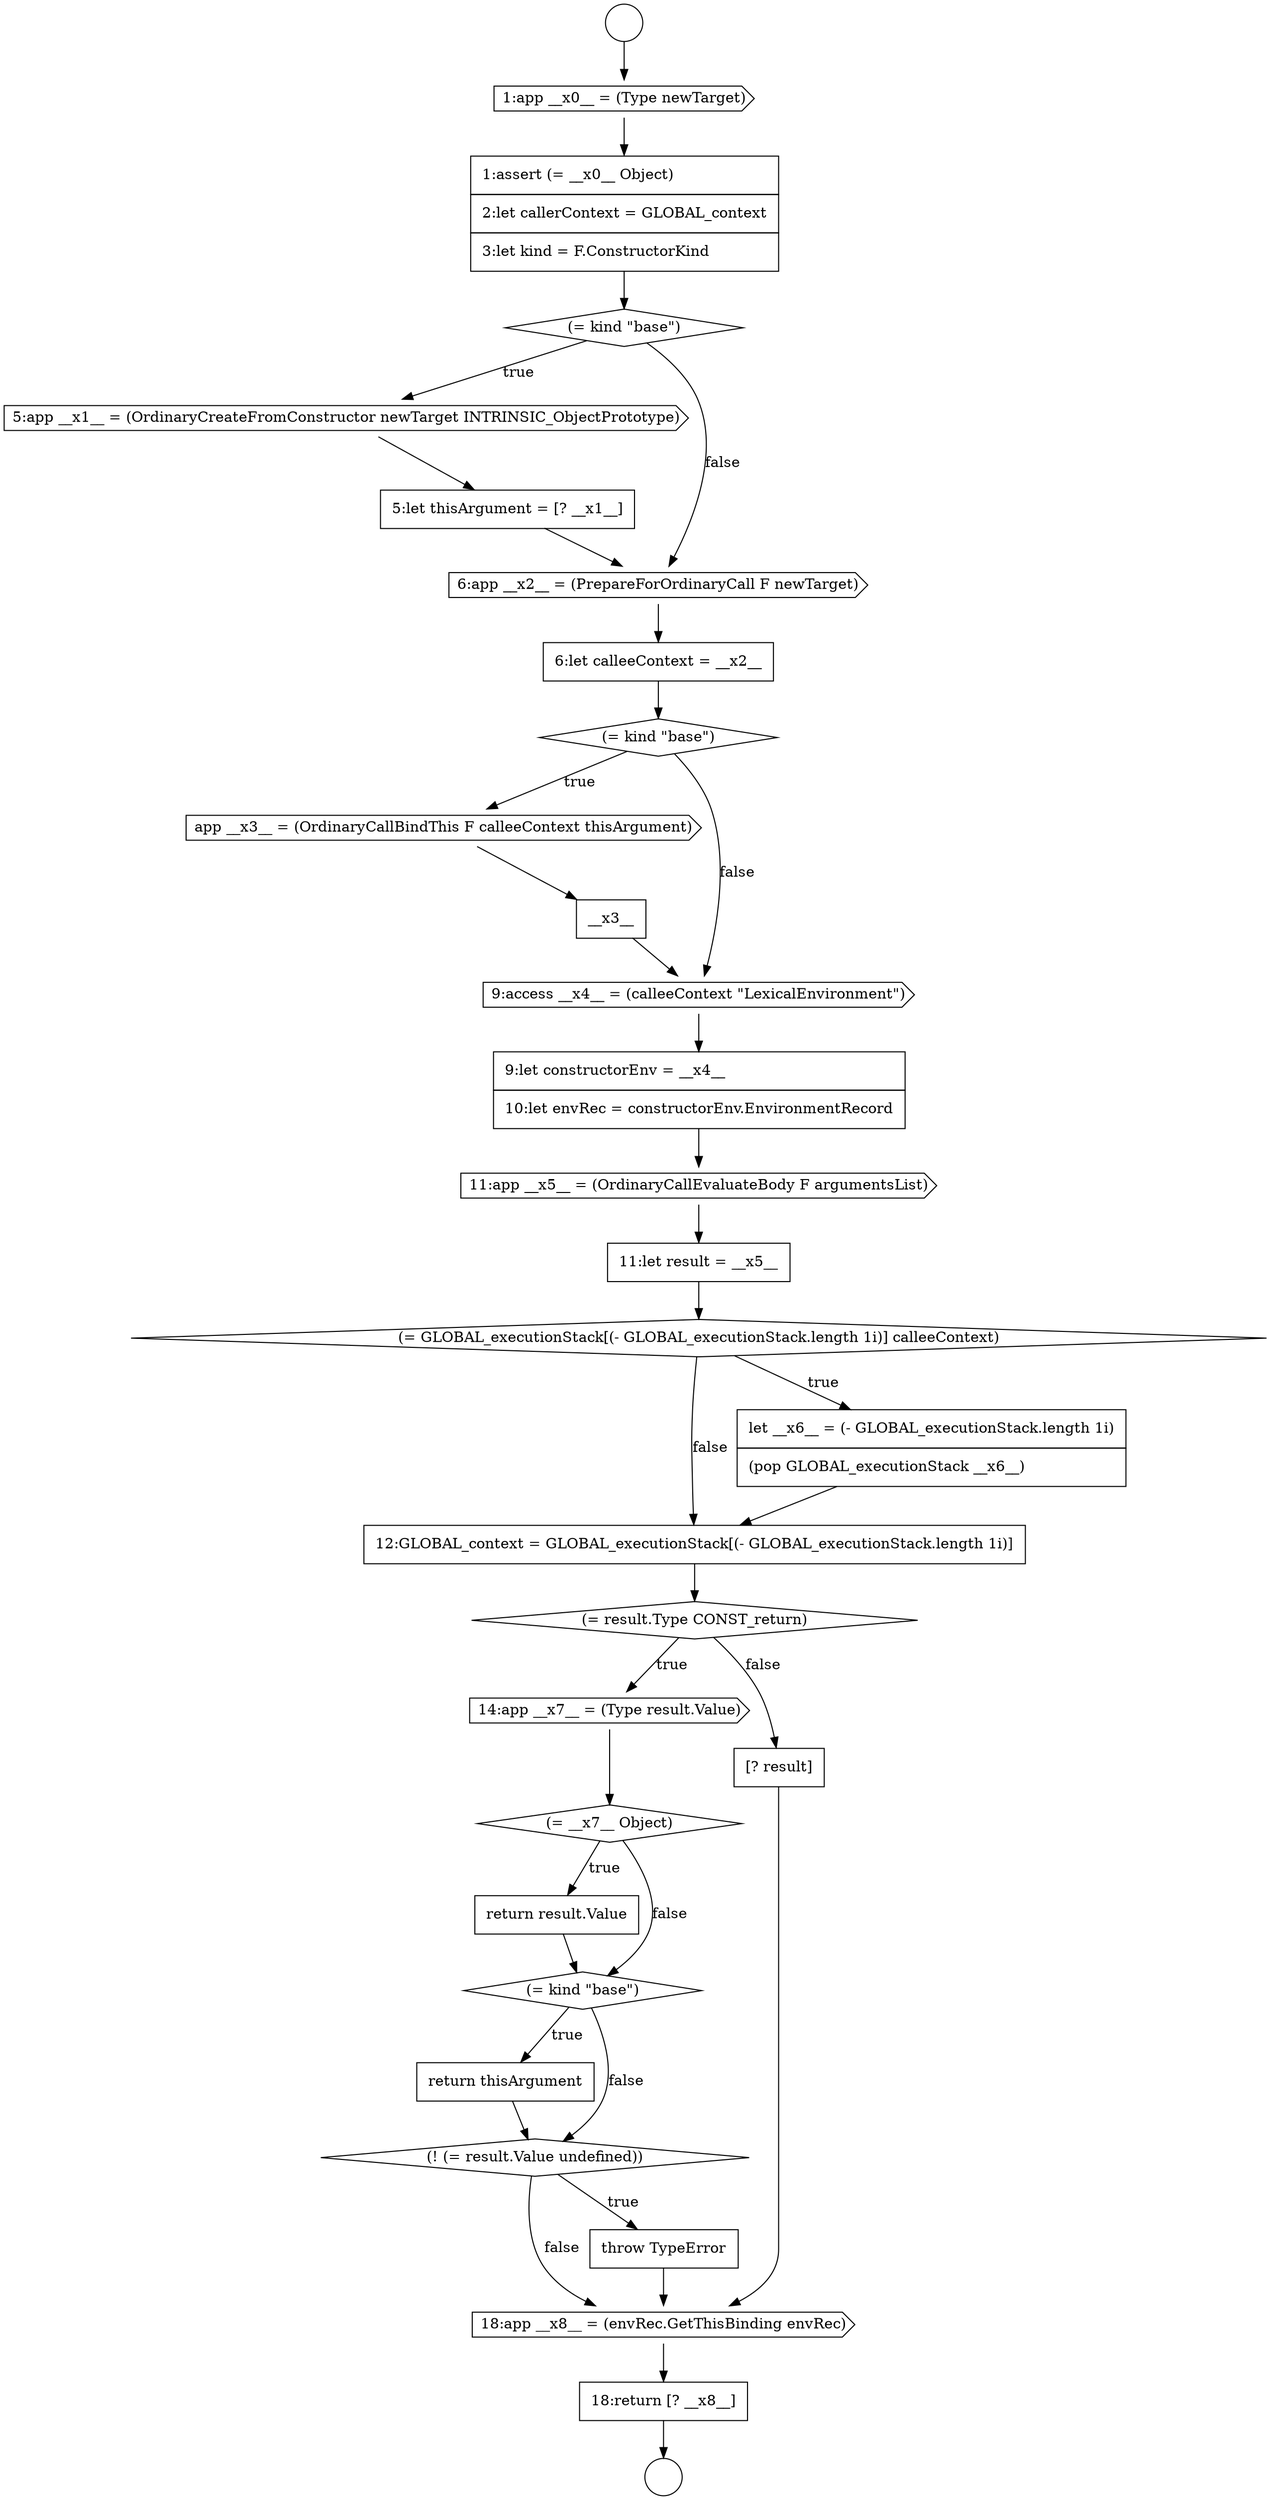 digraph {
  node1855 [shape=cds, label=<<font color="black">18:app __x8__ = (envRec.GetThisBinding envRec)</font>> color="black" fillcolor="white" style=filled]
  node1835 [shape=none, margin=0, label=<<font color="black">
    <table border="0" cellborder="1" cellspacing="0" cellpadding="10">
      <tr><td align="left">6:let calleeContext = __x2__</td></tr>
    </table>
  </font>> color="black" fillcolor="white" style=filled]
  node1832 [shape=cds, label=<<font color="black">5:app __x1__ = (OrdinaryCreateFromConstructor newTarget INTRINSIC_ObjectPrototype)</font>> color="black" fillcolor="white" style=filled]
  node1847 [shape=cds, label=<<font color="black">14:app __x7__ = (Type result.Value)</font>> color="black" fillcolor="white" style=filled]
  node1828 [shape=circle label=" " color="black" fillcolor="white" style=filled]
  node1843 [shape=diamond, label=<<font color="black">(= GLOBAL_executionStack[(- GLOBAL_executionStack.length 1i)] calleeContext)</font>> color="black" fillcolor="white" style=filled]
  node1842 [shape=none, margin=0, label=<<font color="black">
    <table border="0" cellborder="1" cellspacing="0" cellpadding="10">
      <tr><td align="left">11:let result = __x5__</td></tr>
    </table>
  </font>> color="black" fillcolor="white" style=filled]
  node1846 [shape=diamond, label=<<font color="black">(= result.Type CONST_return)</font>> color="black" fillcolor="white" style=filled]
  node1833 [shape=none, margin=0, label=<<font color="black">
    <table border="0" cellborder="1" cellspacing="0" cellpadding="10">
      <tr><td align="left">5:let thisArgument = [? __x1__]</td></tr>
    </table>
  </font>> color="black" fillcolor="white" style=filled]
  node1853 [shape=none, margin=0, label=<<font color="black">
    <table border="0" cellborder="1" cellspacing="0" cellpadding="10">
      <tr><td align="left">throw TypeError</td></tr>
    </table>
  </font>> color="black" fillcolor="white" style=filled]
  node1838 [shape=none, margin=0, label=<<font color="black">
    <table border="0" cellborder="1" cellspacing="0" cellpadding="10">
      <tr><td align="left">__x3__</td></tr>
    </table>
  </font>> color="black" fillcolor="white" style=filled]
  node1841 [shape=cds, label=<<font color="black">11:app __x5__ = (OrdinaryCallEvaluateBody F argumentsList)</font>> color="black" fillcolor="white" style=filled]
  node1845 [shape=none, margin=0, label=<<font color="black">
    <table border="0" cellborder="1" cellspacing="0" cellpadding="10">
      <tr><td align="left">12:GLOBAL_context = GLOBAL_executionStack[(- GLOBAL_executionStack.length 1i)]</td></tr>
    </table>
  </font>> color="black" fillcolor="white" style=filled]
  node1830 [shape=none, margin=0, label=<<font color="black">
    <table border="0" cellborder="1" cellspacing="0" cellpadding="10">
      <tr><td align="left">1:assert (= __x0__ Object)</td></tr>
      <tr><td align="left">2:let callerContext = GLOBAL_context</td></tr>
      <tr><td align="left">3:let kind = F.ConstructorKind</td></tr>
    </table>
  </font>> color="black" fillcolor="white" style=filled]
  node1849 [shape=none, margin=0, label=<<font color="black">
    <table border="0" cellborder="1" cellspacing="0" cellpadding="10">
      <tr><td align="left">return result.Value</td></tr>
    </table>
  </font>> color="black" fillcolor="white" style=filled]
  node1854 [shape=none, margin=0, label=<<font color="black">
    <table border="0" cellborder="1" cellspacing="0" cellpadding="10">
      <tr><td align="left">[? result]</td></tr>
    </table>
  </font>> color="black" fillcolor="white" style=filled]
  node1848 [shape=diamond, label=<<font color="black">(= __x7__ Object)</font>> color="black" fillcolor="white" style=filled]
  node1840 [shape=none, margin=0, label=<<font color="black">
    <table border="0" cellborder="1" cellspacing="0" cellpadding="10">
      <tr><td align="left">9:let constructorEnv = __x4__</td></tr>
      <tr><td align="left">10:let envRec = constructorEnv.EnvironmentRecord</td></tr>
    </table>
  </font>> color="black" fillcolor="white" style=filled]
  node1850 [shape=diamond, label=<<font color="black">(= kind &quot;base&quot;)</font>> color="black" fillcolor="white" style=filled]
  node1837 [shape=cds, label=<<font color="black">app __x3__ = (OrdinaryCallBindThis F calleeContext thisArgument)</font>> color="black" fillcolor="white" style=filled]
  node1836 [shape=diamond, label=<<font color="black">(= kind &quot;base&quot;)</font>> color="black" fillcolor="white" style=filled]
  node1851 [shape=none, margin=0, label=<<font color="black">
    <table border="0" cellborder="1" cellspacing="0" cellpadding="10">
      <tr><td align="left">return thisArgument</td></tr>
    </table>
  </font>> color="black" fillcolor="white" style=filled]
  node1856 [shape=none, margin=0, label=<<font color="black">
    <table border="0" cellborder="1" cellspacing="0" cellpadding="10">
      <tr><td align="left">18:return [? __x8__]</td></tr>
    </table>
  </font>> color="black" fillcolor="white" style=filled]
  node1831 [shape=diamond, label=<<font color="black">(= kind &quot;base&quot;)</font>> color="black" fillcolor="white" style=filled]
  node1852 [shape=diamond, label=<<font color="black">(! (= result.Value undefined))</font>> color="black" fillcolor="white" style=filled]
  node1839 [shape=cds, label=<<font color="black">9:access __x4__ = (calleeContext &quot;LexicalEnvironment&quot;)</font>> color="black" fillcolor="white" style=filled]
  node1834 [shape=cds, label=<<font color="black">6:app __x2__ = (PrepareForOrdinaryCall F newTarget)</font>> color="black" fillcolor="white" style=filled]
  node1844 [shape=none, margin=0, label=<<font color="black">
    <table border="0" cellborder="1" cellspacing="0" cellpadding="10">
      <tr><td align="left">let __x6__ = (- GLOBAL_executionStack.length 1i)</td></tr>
      <tr><td align="left">(pop GLOBAL_executionStack __x6__)</td></tr>
    </table>
  </font>> color="black" fillcolor="white" style=filled]
  node1829 [shape=cds, label=<<font color="black">1:app __x0__ = (Type newTarget)</font>> color="black" fillcolor="white" style=filled]
  node1827 [shape=circle label=" " color="black" fillcolor="white" style=filled]
  node1841 -> node1842 [ color="black"]
  node1852 -> node1853 [label=<<font color="black">true</font>> color="black"]
  node1852 -> node1855 [label=<<font color="black">false</font>> color="black"]
  node1854 -> node1855 [ color="black"]
  node1845 -> node1846 [ color="black"]
  node1844 -> node1845 [ color="black"]
  node1833 -> node1834 [ color="black"]
  node1840 -> node1841 [ color="black"]
  node1835 -> node1836 [ color="black"]
  node1846 -> node1847 [label=<<font color="black">true</font>> color="black"]
  node1846 -> node1854 [label=<<font color="black">false</font>> color="black"]
  node1843 -> node1844 [label=<<font color="black">true</font>> color="black"]
  node1843 -> node1845 [label=<<font color="black">false</font>> color="black"]
  node1839 -> node1840 [ color="black"]
  node1847 -> node1848 [ color="black"]
  node1832 -> node1833 [ color="black"]
  node1848 -> node1849 [label=<<font color="black">true</font>> color="black"]
  node1848 -> node1850 [label=<<font color="black">false</font>> color="black"]
  node1830 -> node1831 [ color="black"]
  node1849 -> node1850 [ color="black"]
  node1842 -> node1843 [ color="black"]
  node1853 -> node1855 [ color="black"]
  node1838 -> node1839 [ color="black"]
  node1851 -> node1852 [ color="black"]
  node1850 -> node1851 [label=<<font color="black">true</font>> color="black"]
  node1850 -> node1852 [label=<<font color="black">false</font>> color="black"]
  node1831 -> node1832 [label=<<font color="black">true</font>> color="black"]
  node1831 -> node1834 [label=<<font color="black">false</font>> color="black"]
  node1856 -> node1828 [ color="black"]
  node1827 -> node1829 [ color="black"]
  node1834 -> node1835 [ color="black"]
  node1855 -> node1856 [ color="black"]
  node1836 -> node1837 [label=<<font color="black">true</font>> color="black"]
  node1836 -> node1839 [label=<<font color="black">false</font>> color="black"]
  node1837 -> node1838 [ color="black"]
  node1829 -> node1830 [ color="black"]
}
